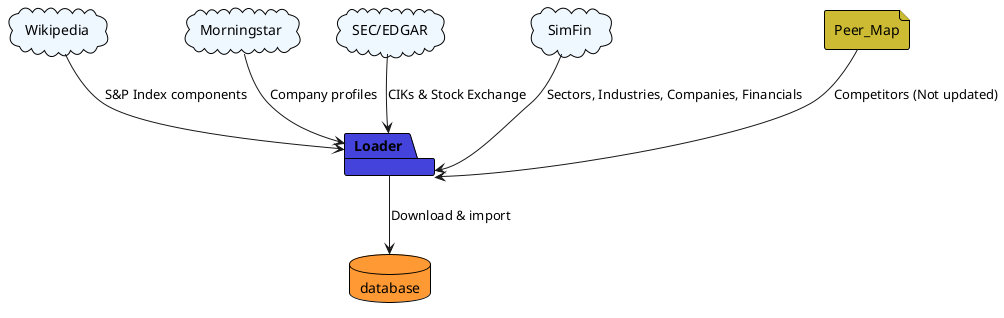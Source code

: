 @startuml
<style>
cloud {
  BackGroundColor #aliceblue
  LineThickness 1
  LineColor black
}
database {
  BackGroundColor #ff9933
  LineThickness 1
  LineColor black
}
file {
  BackGroundColor #ccbb33
  LineThickness 1
  LineColor black
}
package {
  BackGroundColor #4444dd
  LineThickness 1
  LineColor black
}
</style>

cloud Wikipedia
cloud Morningstar
cloud "SEC/EDGAR" as sec
cloud SimFin
database database
file Peer_Map
package Loader

Wikipedia --> Loader : S&P Index components
Morningstar --> Loader : Company profiles
sec --> Loader : CIKs & Stock Exchange
SimFin --> Loader : Sectors, Industries, Companies, Financials
Peer_Map --> Loader : Competitors (Not updated)
Loader --> database : Download & import
@endum